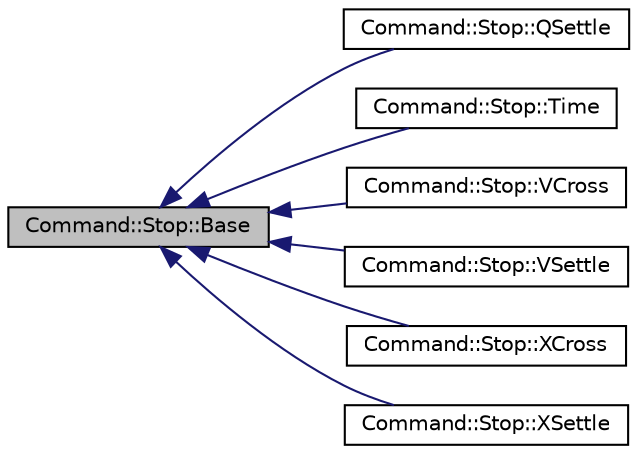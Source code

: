 digraph G
{
  edge [fontname="Helvetica",fontsize="10",labelfontname="Helvetica",labelfontsize="10"];
  node [fontname="Helvetica",fontsize="10",shape=record];
  rankdir=LR;
  Node1 [label="Command::Stop::Base",height=0.2,width=0.4,color="black", fillcolor="grey75", style="filled" fontcolor="black"];
  Node1 -> Node2 [dir=back,color="midnightblue",fontsize="10",style="solid",fontname="Helvetica"];
  Node2 [label="Command::Stop::QSettle",height=0.2,width=0.4,color="black", fillcolor="white", style="filled",URL="$classCommand_1_1Stop_1_1QSettle.html"];
  Node1 -> Node3 [dir=back,color="midnightblue",fontsize="10",style="solid",fontname="Helvetica"];
  Node3 [label="Command::Stop::Time",height=0.2,width=0.4,color="black", fillcolor="white", style="filled",URL="$classCommand_1_1Stop_1_1Time.html"];
  Node1 -> Node4 [dir=back,color="midnightblue",fontsize="10",style="solid",fontname="Helvetica"];
  Node4 [label="Command::Stop::VCross",height=0.2,width=0.4,color="black", fillcolor="white", style="filled",URL="$classCommand_1_1Stop_1_1VCross.html"];
  Node1 -> Node5 [dir=back,color="midnightblue",fontsize="10",style="solid",fontname="Helvetica"];
  Node5 [label="Command::Stop::VSettle",height=0.2,width=0.4,color="black", fillcolor="white", style="filled",URL="$classCommand_1_1Stop_1_1VSettle.html"];
  Node1 -> Node6 [dir=back,color="midnightblue",fontsize="10",style="solid",fontname="Helvetica"];
  Node6 [label="Command::Stop::XCross",height=0.2,width=0.4,color="black", fillcolor="white", style="filled",URL="$classCommand_1_1Stop_1_1XCross.html"];
  Node1 -> Node7 [dir=back,color="midnightblue",fontsize="10",style="solid",fontname="Helvetica"];
  Node7 [label="Command::Stop::XSettle",height=0.2,width=0.4,color="black", fillcolor="white", style="filled",URL="$classCommand_1_1Stop_1_1XSettle.html"];
}
